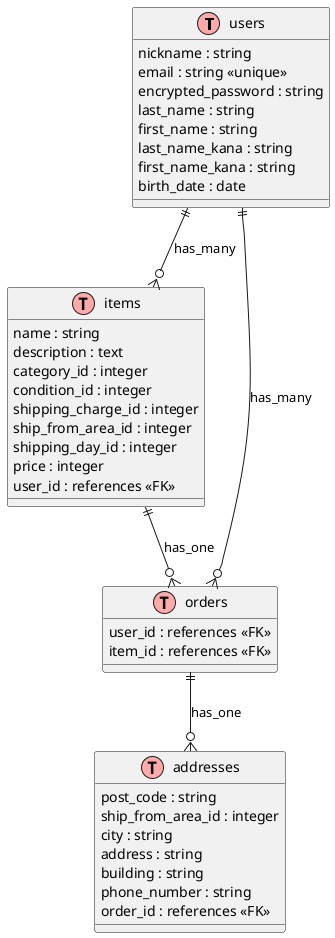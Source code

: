 @startuml
!define table(x) class x << (T,#FFAAAA) >>

' Define the tables with consistent naming and formatting
table(users) {
  nickname : string
  email : string <<unique>>
  encrypted_password : string
  last_name : string
  first_name : string
  last_name_kana : string
  first_name_kana : string
  birth_date : date
}

table(items) {
  name : string
  description : text
  category_id : integer
  condition_id : integer
  shipping_charge_id : integer
  ship_from_area_id : integer
  shipping_day_id : integer
  price : integer
  user_id : references <<FK>>
}

table(orders) {
  user_id : references <<FK>>
  item_id : references <<FK>>
}

table(addresses) {
  post_code : string
  ship_from_area_id : integer
  city : string
  address : string
  building : string
  phone_number : string
  order_id : references <<FK>>
}

' Define relationships with clearer notation
users ||--o{ items : "has_many"
users ||--o{ orders : "has_many"
items ||--o{ orders : "has_one"
orders ||--o{ addresses : "has_one"

@enduml